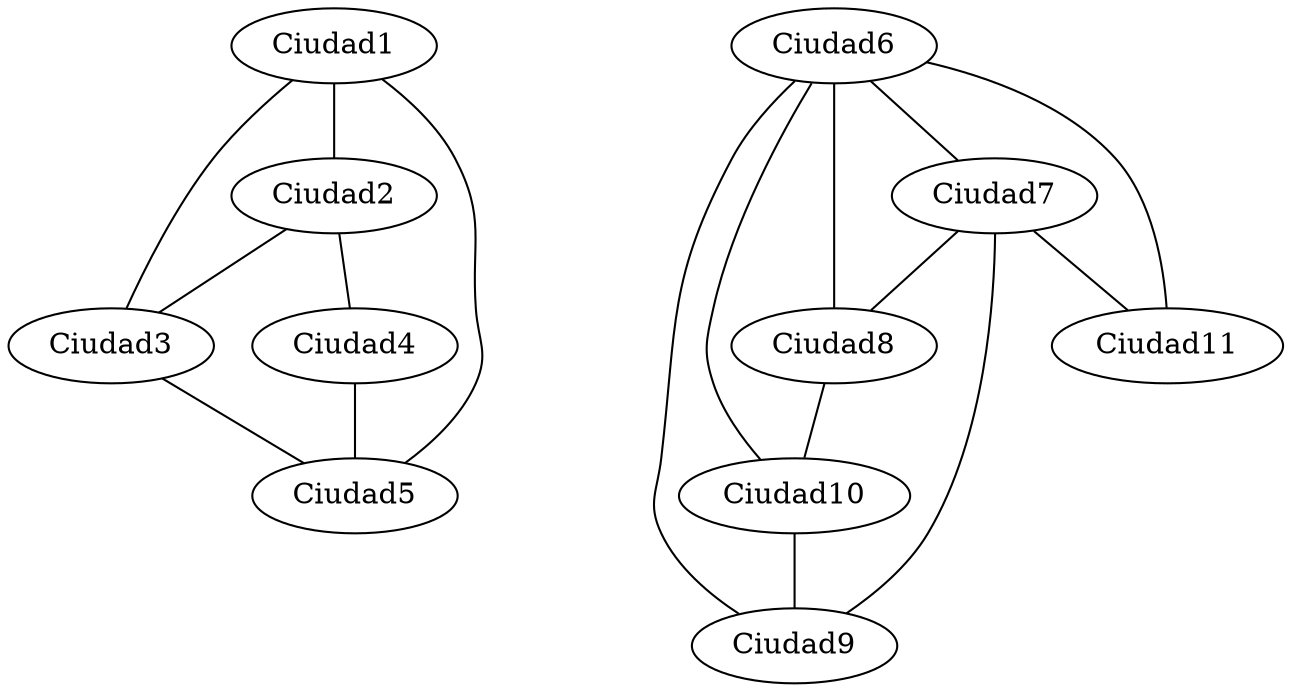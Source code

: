 strict graph G {
  1 [ color="black" label="Ciudad1" ];
  2 [ color="black" label="Ciudad2" ];
  3 [ color="black" label="Ciudad3" ];
  4 [ color="black" label="Ciudad4" ];
  5 [ color="black" label="Ciudad5" ];
  6 [ color="black" label="Ciudad6" ];
  7 [ color="black" label="Ciudad7" ];
  8 [ color="black" label="Ciudad8" ];
  9 [ color="black" label="Ciudad9" ];
  10 [ color="black" label="Ciudad10" ];
  11 [ color="black" label="Ciudad11" ];
  1 -- 2 [ color="black" ];
  2 -- 3 [ color="black" ];
  3 -- 5 [ color="black" ];
  2 -- 4 [ color="black" ];
  4 -- 5 [ color="black" ];
  1 -- 3 [ color="black" ];
  5 -- 1 [ color="black" ];
  6 -- 8 [ color="black" ];
  9 -- 6 [ color="black" ];
  8 -- 10 [ color="black" ];
  10 -- 9 [ color="black" ];
  6 -- 10 [ color="black" ];
  6 -- 7 [ color="black" ];
  7 -- 9 [ color="black" ];
  7 -- 11 [ color="black" ];
  11 -- 6 [ color="black" ];
  7 -- 8 [ color="black" ];
}
